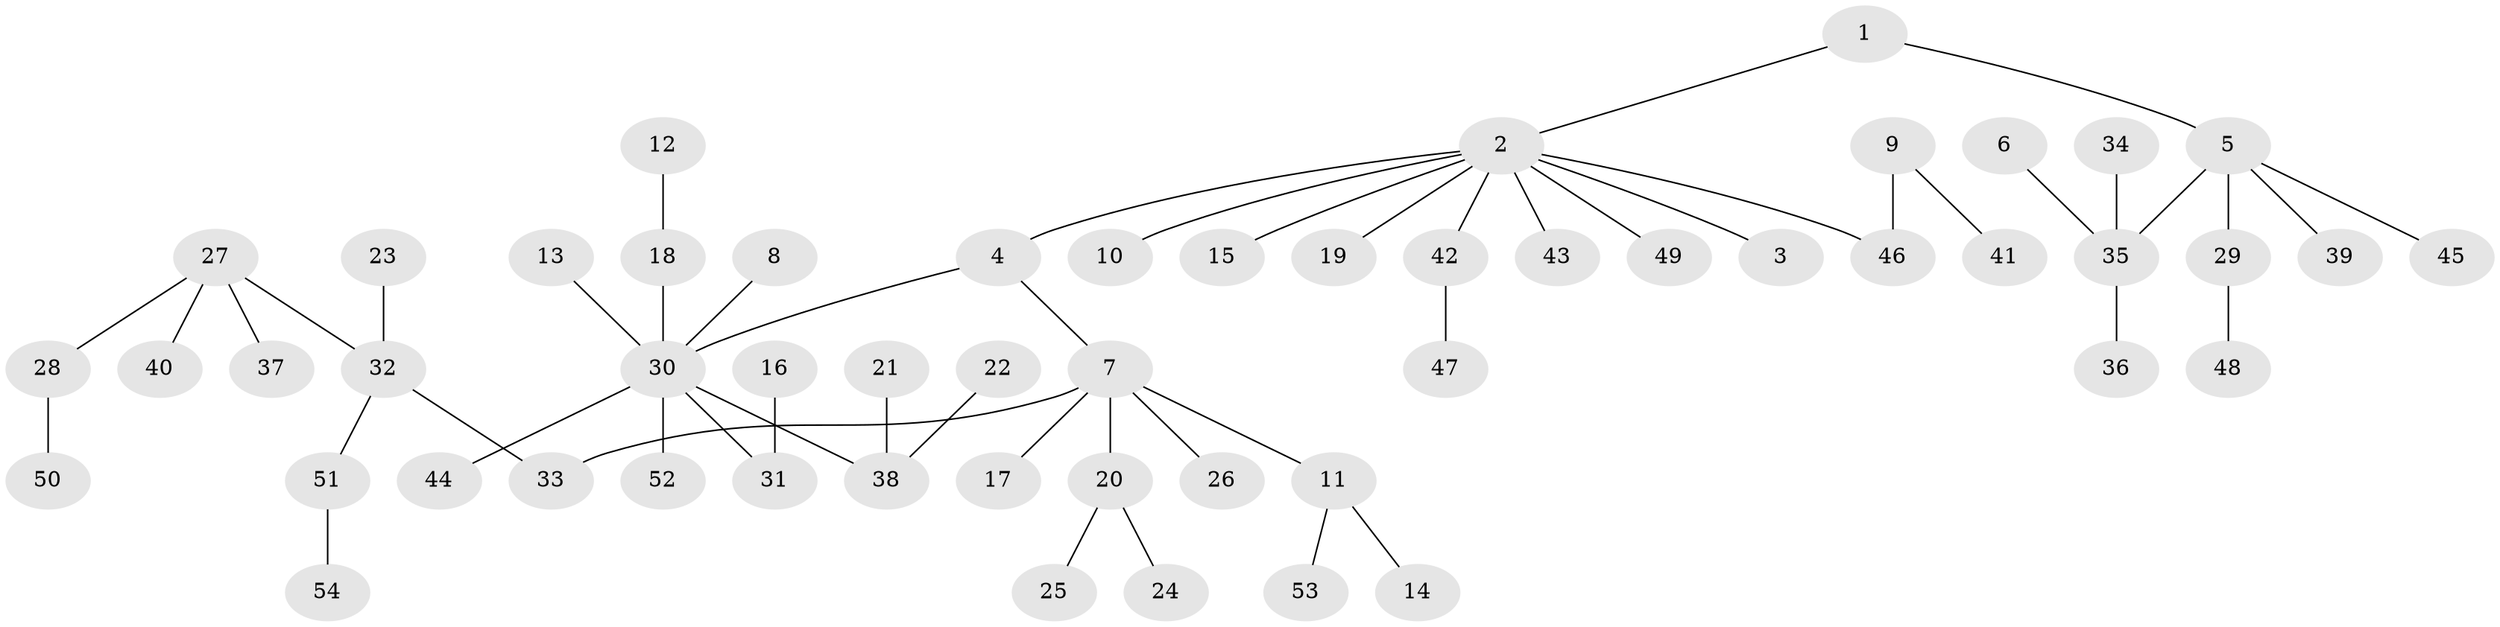 // original degree distribution, {8: 0.009345794392523364, 4: 0.037383177570093455, 2: 0.2616822429906542, 5: 0.04672897196261682, 7: 0.009345794392523364, 3: 0.14953271028037382, 1: 0.48598130841121495}
// Generated by graph-tools (version 1.1) at 2025/50/03/09/25 03:50:25]
// undirected, 54 vertices, 53 edges
graph export_dot {
graph [start="1"]
  node [color=gray90,style=filled];
  1;
  2;
  3;
  4;
  5;
  6;
  7;
  8;
  9;
  10;
  11;
  12;
  13;
  14;
  15;
  16;
  17;
  18;
  19;
  20;
  21;
  22;
  23;
  24;
  25;
  26;
  27;
  28;
  29;
  30;
  31;
  32;
  33;
  34;
  35;
  36;
  37;
  38;
  39;
  40;
  41;
  42;
  43;
  44;
  45;
  46;
  47;
  48;
  49;
  50;
  51;
  52;
  53;
  54;
  1 -- 2 [weight=1.0];
  1 -- 5 [weight=1.0];
  2 -- 3 [weight=1.0];
  2 -- 4 [weight=1.0];
  2 -- 10 [weight=1.0];
  2 -- 15 [weight=1.0];
  2 -- 19 [weight=1.0];
  2 -- 42 [weight=1.0];
  2 -- 43 [weight=1.0];
  2 -- 46 [weight=1.0];
  2 -- 49 [weight=1.0];
  4 -- 7 [weight=1.0];
  4 -- 30 [weight=1.0];
  5 -- 29 [weight=1.0];
  5 -- 35 [weight=1.0];
  5 -- 39 [weight=1.0];
  5 -- 45 [weight=1.0];
  6 -- 35 [weight=1.0];
  7 -- 11 [weight=1.0];
  7 -- 17 [weight=1.0];
  7 -- 20 [weight=1.0];
  7 -- 26 [weight=1.0];
  7 -- 33 [weight=1.0];
  8 -- 30 [weight=1.0];
  9 -- 41 [weight=1.0];
  9 -- 46 [weight=1.0];
  11 -- 14 [weight=1.0];
  11 -- 53 [weight=1.0];
  12 -- 18 [weight=1.0];
  13 -- 30 [weight=1.0];
  16 -- 31 [weight=1.0];
  18 -- 30 [weight=1.0];
  20 -- 24 [weight=1.0];
  20 -- 25 [weight=1.0];
  21 -- 38 [weight=1.0];
  22 -- 38 [weight=1.0];
  23 -- 32 [weight=1.0];
  27 -- 28 [weight=1.0];
  27 -- 32 [weight=1.0];
  27 -- 37 [weight=1.0];
  27 -- 40 [weight=1.0];
  28 -- 50 [weight=1.0];
  29 -- 48 [weight=1.0];
  30 -- 31 [weight=1.0];
  30 -- 38 [weight=1.0];
  30 -- 44 [weight=1.0];
  30 -- 52 [weight=1.0];
  32 -- 33 [weight=1.0];
  32 -- 51 [weight=1.0];
  34 -- 35 [weight=1.0];
  35 -- 36 [weight=1.0];
  42 -- 47 [weight=1.0];
  51 -- 54 [weight=1.0];
}

